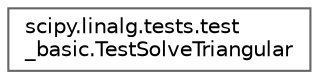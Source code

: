 digraph "Graphical Class Hierarchy"
{
 // LATEX_PDF_SIZE
  bgcolor="transparent";
  edge [fontname=Helvetica,fontsize=10,labelfontname=Helvetica,labelfontsize=10];
  node [fontname=Helvetica,fontsize=10,shape=box,height=0.2,width=0.4];
  rankdir="LR";
  Node0 [id="Node000000",label="scipy.linalg.tests.test\l_basic.TestSolveTriangular",height=0.2,width=0.4,color="grey40", fillcolor="white", style="filled",URL="$db/df4/classscipy_1_1linalg_1_1tests_1_1test__basic_1_1TestSolveTriangular.html",tooltip=" "];
}
